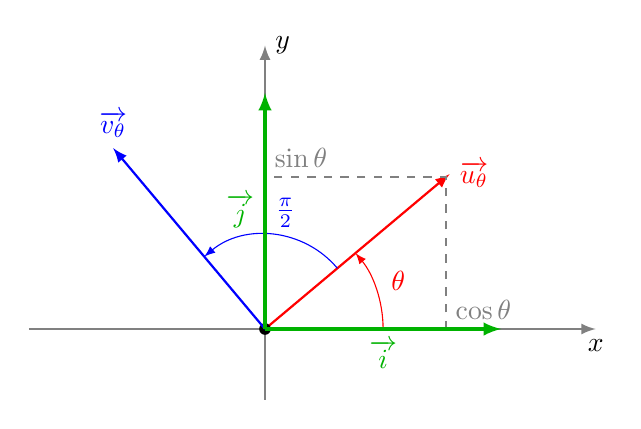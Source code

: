 \begin{tikzpicture}[scale=3]

% Axes
     \draw[->,>=latex,thick, gray] (-1,0)--(1.4,0) node[below,black] {$x$};
     \draw[->,>=latex,thick, gray] (0,-0.3)--(0,1.2) node[right,black] {$y$};



% Courbe


  \draw[->,>=latex,thick, red] (0,0)--+(40:1.02) node[right]{$\overrightarrow{u_{\theta}}$};

 \fill (0:0) circle (0.7pt); % node[below left] {$\theta=\frac\pi2$};

    \draw[->, >=latex, red] (0:0.5) arc(0:40:0.5) ;
    \node[red] at (20:0.6) {$\theta$};


  \draw[->,>=latex,thick, blue] (0,0)--+(130:1) node[above]{$\overrightarrow{v_{\theta}}$};

    \draw[->, >=latex, blue] (40:0.4) arc(40:130:0.4) ;
    \node[blue] at (80:0.5) {$\frac\pi2$};


       \node[gray] at ({cos(40)},0) [above right] {$\cos \theta$};
       \node[gray] at (0,{sin(40)}) [above right] {$\sin\theta$};
%       \node at (1.5,2.33) [above=8pt] {$M(t)=\big( x(t),y(t) \big)$};

       \draw[dashed, thick,gray] ({cos(40)},0)--({cos(40)},{sin(40)})--(0,{sin(40)});

  \draw[->,>=latex,very thick, green!70!black] (0,0)--+(1,0) node[midway, below]{$\overrightarrow{i}$};

  \draw[->,>=latex,very thick, green!70!black] (0,0)--+(0,1) node[midway, left]{$\overrightarrow{j}$};

\end{tikzpicture}
